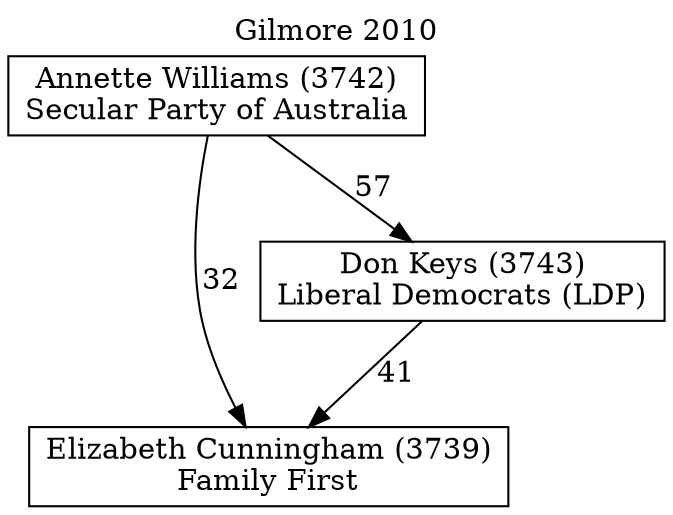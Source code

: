 // House preference flow
digraph "Elizabeth Cunningham (3739)_Gilmore_2010" {
	graph [label="Gilmore 2010" labelloc=t mclimit=10]
	node [shape=box]
	"Elizabeth Cunningham (3739)" [label="Elizabeth Cunningham (3739)
Family First"]
	"Don Keys (3743)" [label="Don Keys (3743)
Liberal Democrats (LDP)"]
	"Annette Williams (3742)" [label="Annette Williams (3742)
Secular Party of Australia"]
	"Don Keys (3743)" -> "Elizabeth Cunningham (3739)" [label=41]
	"Annette Williams (3742)" -> "Don Keys (3743)" [label=57]
	"Annette Williams (3742)" -> "Elizabeth Cunningham (3739)" [label=32]
}
